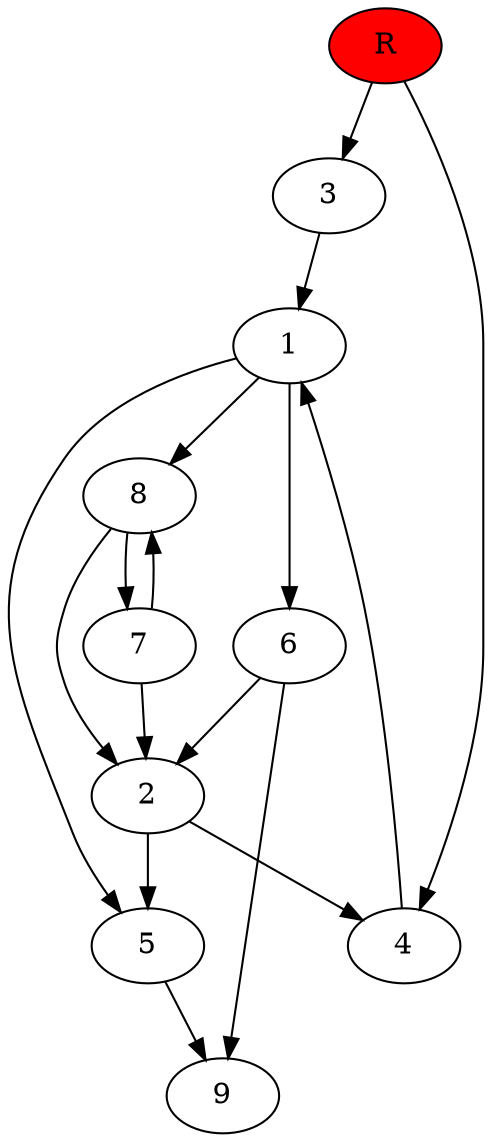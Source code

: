 digraph prb4787 {
	1
	2
	3
	4
	5
	6
	7
	8
	R [fillcolor="#ff0000" style=filled]
	1 -> 5
	1 -> 6
	1 -> 8
	2 -> 4
	2 -> 5
	3 -> 1
	4 -> 1
	5 -> 9
	6 -> 2
	6 -> 9
	7 -> 2
	7 -> 8
	8 -> 2
	8 -> 7
	R -> 3
	R -> 4
}

